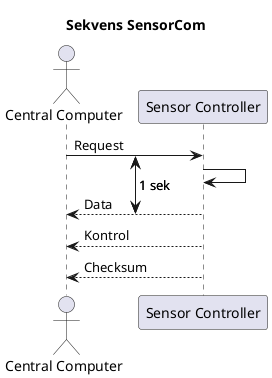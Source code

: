 @startuml

@startuml
!pragma teoz true

title "Sekvens SensorCom"

actor "Central Computer" as CC
participant "Sensor Controller" as SC

{start_com} CC -> SC : Request
SC -> SC : 
{end_com} SC-->CC : Data
SC-->CC:Kontrol
SC --> CC: Checksum

{start_com} <-> {end_com}: 1 sek

{start_read} <-> {end_read}: 800 ms


@enduml